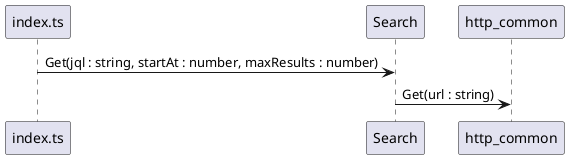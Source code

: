 @startuml

index.ts -> Search: Get(jql : string, startAt : number, maxResults : number)
Search -> http_common: Get(url : string)

@enduml
